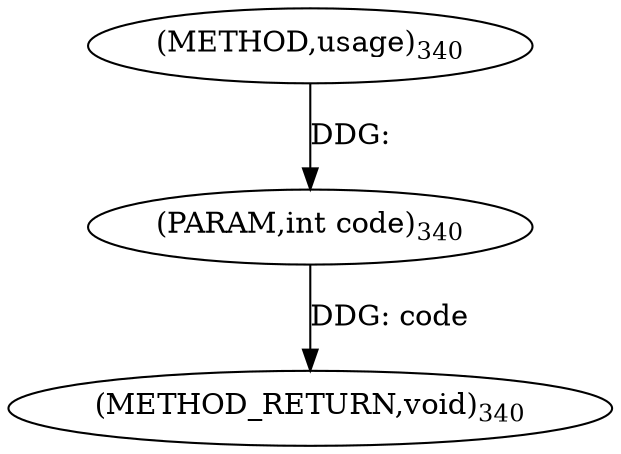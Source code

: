 digraph "usage" {  
"10282" [label = <(METHOD,usage)<SUB>340</SUB>> ]
"10284" [label = <(METHOD_RETURN,void)<SUB>340</SUB>> ]
"10283" [label = <(PARAM,int code)<SUB>340</SUB>> ]
  "10283" -> "10284"  [ label = "DDG: code"] 
  "10282" -> "10283"  [ label = "DDG: "] 
}
